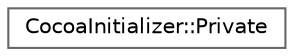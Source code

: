 digraph "Graphical Class Hierarchy"
{
 // LATEX_PDF_SIZE
  bgcolor="transparent";
  edge [fontname=Helvetica,fontsize=10,labelfontname=Helvetica,labelfontsize=10];
  node [fontname=Helvetica,fontsize=10,shape=box,height=0.2,width=0.4];
  rankdir="LR";
  Node0 [id="Node000000",label="CocoaInitializer::Private",height=0.2,width=0.4,color="grey40", fillcolor="white", style="filled",URL="$classCocoaInitializer_1_1Private.html",tooltip=" "];
}
